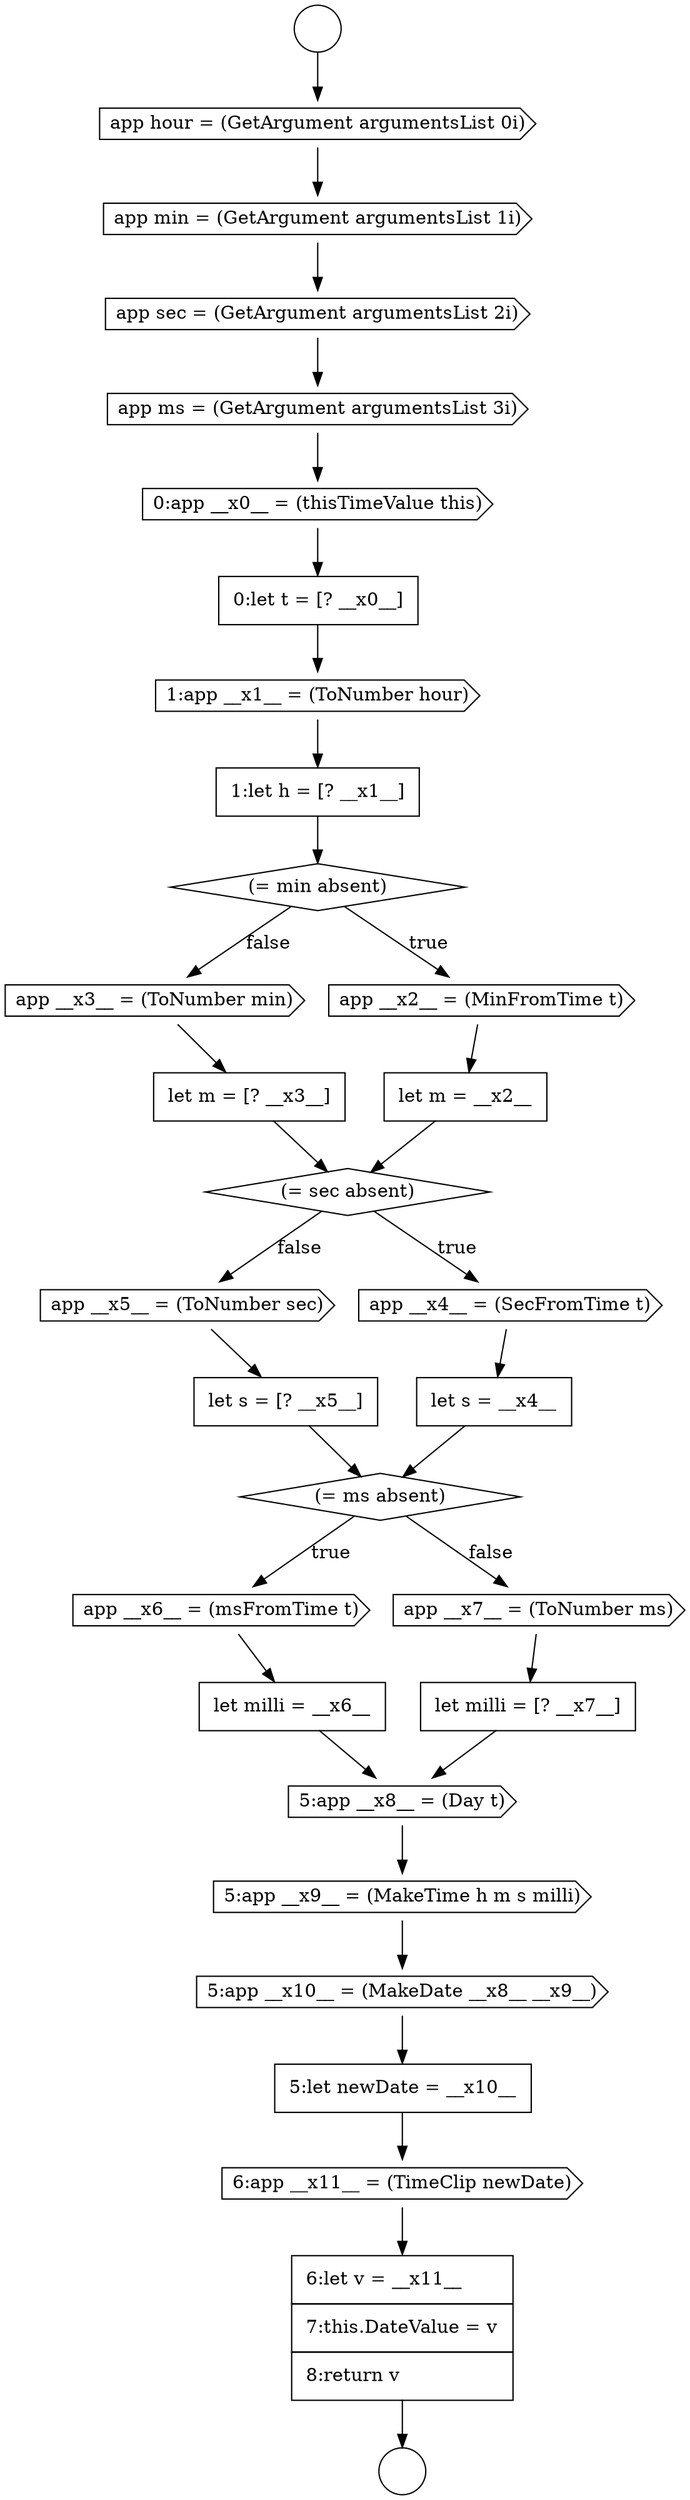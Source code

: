 digraph {
  node13346 [shape=none, margin=0, label=<<font color="black">
    <table border="0" cellborder="1" cellspacing="0" cellpadding="10">
      <tr><td align="left">let milli = [? __x7__]</td></tr>
    </table>
  </font>> color="black" fillcolor="white" style=filled]
  node13325 [shape=cds, label=<<font color="black">app min = (GetArgument argumentsList 1i)</font>> color="black" fillcolor="white" style=filled]
  node13335 [shape=cds, label=<<font color="black">app __x3__ = (ToNumber min)</font>> color="black" fillcolor="white" style=filled]
  node13340 [shape=cds, label=<<font color="black">app __x5__ = (ToNumber sec)</font>> color="black" fillcolor="white" style=filled]
  node13326 [shape=cds, label=<<font color="black">app sec = (GetArgument argumentsList 2i)</font>> color="black" fillcolor="white" style=filled]
  node13338 [shape=cds, label=<<font color="black">app __x4__ = (SecFromTime t)</font>> color="black" fillcolor="white" style=filled]
  node13323 [shape=circle label=" " color="black" fillcolor="white" style=filled]
  node13327 [shape=cds, label=<<font color="black">app ms = (GetArgument argumentsList 3i)</font>> color="black" fillcolor="white" style=filled]
  node13342 [shape=diamond, label=<<font color="black">(= ms absent)</font>> color="black" fillcolor="white" style=filled]
  node13324 [shape=cds, label=<<font color="black">app hour = (GetArgument argumentsList 0i)</font>> color="black" fillcolor="white" style=filled]
  node13328 [shape=cds, label=<<font color="black">0:app __x0__ = (thisTimeValue this)</font>> color="black" fillcolor="white" style=filled]
  node13351 [shape=cds, label=<<font color="black">6:app __x11__ = (TimeClip newDate)</font>> color="black" fillcolor="white" style=filled]
  node13341 [shape=none, margin=0, label=<<font color="black">
    <table border="0" cellborder="1" cellspacing="0" cellpadding="10">
      <tr><td align="left">let s = [? __x5__]</td></tr>
    </table>
  </font>> color="black" fillcolor="white" style=filled]
  node13350 [shape=none, margin=0, label=<<font color="black">
    <table border="0" cellborder="1" cellspacing="0" cellpadding="10">
      <tr><td align="left">5:let newDate = __x10__</td></tr>
    </table>
  </font>> color="black" fillcolor="white" style=filled]
  node13332 [shape=diamond, label=<<font color="black">(= min absent)</font>> color="black" fillcolor="white" style=filled]
  node13352 [shape=none, margin=0, label=<<font color="black">
    <table border="0" cellborder="1" cellspacing="0" cellpadding="10">
      <tr><td align="left">6:let v = __x11__</td></tr>
      <tr><td align="left">7:this.DateValue = v</td></tr>
      <tr><td align="left">8:return v</td></tr>
    </table>
  </font>> color="black" fillcolor="white" style=filled]
  node13337 [shape=diamond, label=<<font color="black">(= sec absent)</font>> color="black" fillcolor="white" style=filled]
  node13322 [shape=circle label=" " color="black" fillcolor="white" style=filled]
  node13347 [shape=cds, label=<<font color="black">5:app __x8__ = (Day t)</font>> color="black" fillcolor="white" style=filled]
  node13344 [shape=none, margin=0, label=<<font color="black">
    <table border="0" cellborder="1" cellspacing="0" cellpadding="10">
      <tr><td align="left">let milli = __x6__</td></tr>
    </table>
  </font>> color="black" fillcolor="white" style=filled]
  node13331 [shape=none, margin=0, label=<<font color="black">
    <table border="0" cellborder="1" cellspacing="0" cellpadding="10">
      <tr><td align="left">1:let h = [? __x1__]</td></tr>
    </table>
  </font>> color="black" fillcolor="white" style=filled]
  node13336 [shape=none, margin=0, label=<<font color="black">
    <table border="0" cellborder="1" cellspacing="0" cellpadding="10">
      <tr><td align="left">let m = [? __x3__]</td></tr>
    </table>
  </font>> color="black" fillcolor="white" style=filled]
  node13343 [shape=cds, label=<<font color="black">app __x6__ = (msFromTime t)</font>> color="black" fillcolor="white" style=filled]
  node13334 [shape=none, margin=0, label=<<font color="black">
    <table border="0" cellborder="1" cellspacing="0" cellpadding="10">
      <tr><td align="left">let m = __x2__</td></tr>
    </table>
  </font>> color="black" fillcolor="white" style=filled]
  node13348 [shape=cds, label=<<font color="black">5:app __x9__ = (MakeTime h m s milli)</font>> color="black" fillcolor="white" style=filled]
  node13339 [shape=none, margin=0, label=<<font color="black">
    <table border="0" cellborder="1" cellspacing="0" cellpadding="10">
      <tr><td align="left">let s = __x4__</td></tr>
    </table>
  </font>> color="black" fillcolor="white" style=filled]
  node13330 [shape=cds, label=<<font color="black">1:app __x1__ = (ToNumber hour)</font>> color="black" fillcolor="white" style=filled]
  node13345 [shape=cds, label=<<font color="black">app __x7__ = (ToNumber ms)</font>> color="black" fillcolor="white" style=filled]
  node13333 [shape=cds, label=<<font color="black">app __x2__ = (MinFromTime t)</font>> color="black" fillcolor="white" style=filled]
  node13349 [shape=cds, label=<<font color="black">5:app __x10__ = (MakeDate __x8__ __x9__)</font>> color="black" fillcolor="white" style=filled]
  node13329 [shape=none, margin=0, label=<<font color="black">
    <table border="0" cellborder="1" cellspacing="0" cellpadding="10">
      <tr><td align="left">0:let t = [? __x0__]</td></tr>
    </table>
  </font>> color="black" fillcolor="white" style=filled]
  node13347 -> node13348 [ color="black"]
  node13340 -> node13341 [ color="black"]
  node13344 -> node13347 [ color="black"]
  node13333 -> node13334 [ color="black"]
  node13330 -> node13331 [ color="black"]
  node13350 -> node13351 [ color="black"]
  node13334 -> node13337 [ color="black"]
  node13332 -> node13333 [label=<<font color="black">true</font>> color="black"]
  node13332 -> node13335 [label=<<font color="black">false</font>> color="black"]
  node13341 -> node13342 [ color="black"]
  node13352 -> node13323 [ color="black"]
  node13351 -> node13352 [ color="black"]
  node13326 -> node13327 [ color="black"]
  node13335 -> node13336 [ color="black"]
  node13324 -> node13325 [ color="black"]
  node13342 -> node13343 [label=<<font color="black">true</font>> color="black"]
  node13342 -> node13345 [label=<<font color="black">false</font>> color="black"]
  node13331 -> node13332 [ color="black"]
  node13349 -> node13350 [ color="black"]
  node13327 -> node13328 [ color="black"]
  node13345 -> node13346 [ color="black"]
  node13338 -> node13339 [ color="black"]
  node13346 -> node13347 [ color="black"]
  node13328 -> node13329 [ color="black"]
  node13343 -> node13344 [ color="black"]
  node13322 -> node13324 [ color="black"]
  node13329 -> node13330 [ color="black"]
  node13337 -> node13338 [label=<<font color="black">true</font>> color="black"]
  node13337 -> node13340 [label=<<font color="black">false</font>> color="black"]
  node13348 -> node13349 [ color="black"]
  node13325 -> node13326 [ color="black"]
  node13336 -> node13337 [ color="black"]
  node13339 -> node13342 [ color="black"]
}
